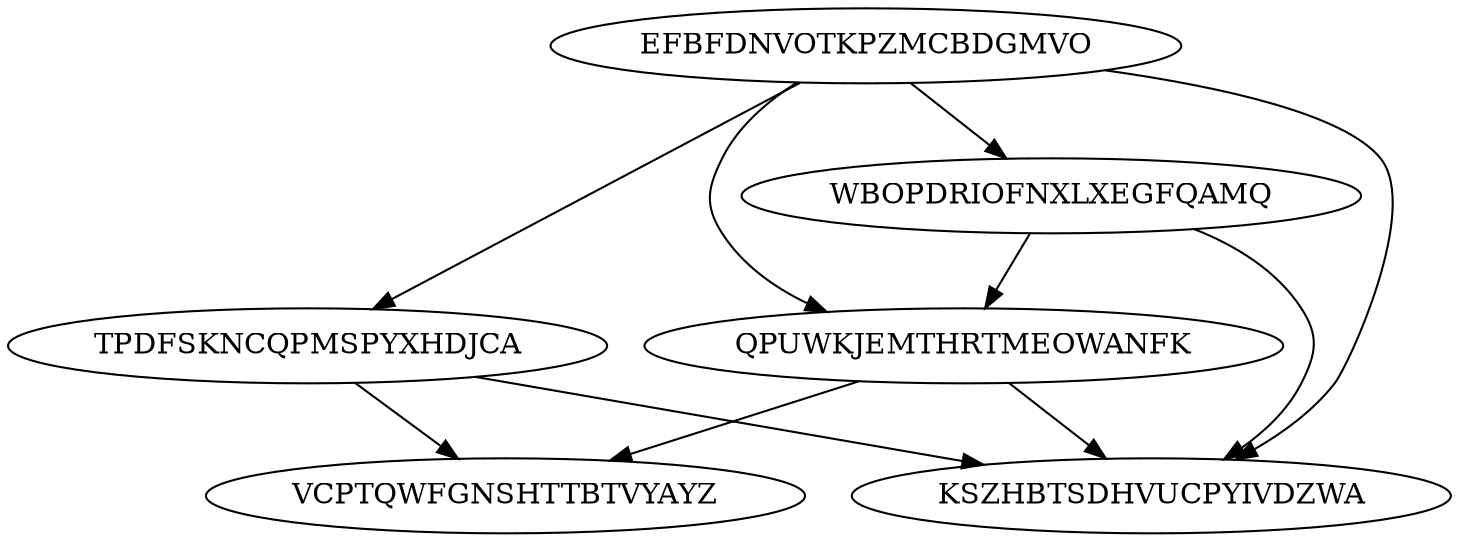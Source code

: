digraph "N6M10" {
	EFBFDNVOTKPZMCBDGMVO			[Weight=13, Start=0, Processor=1];
	WBOPDRIOFNXLXEGFQAMQ			[Weight=16, Start=13, Processor=1];
	QPUWKJEMTHRTMEOWANFK			[Weight=13, Start=29, Processor=1];
	TPDFSKNCQPMSPYXHDJCA			[Weight=15, Start=33, Processor=2];
	VCPTQWFGNSHTTBTVYAYZ			[Weight=20, Start=65, Processor=1];
	KSZHBTSDHVUCPYIVDZWA			[Weight=19, Start=58, Processor=2];
	WBOPDRIOFNXLXEGFQAMQ -> QPUWKJEMTHRTMEOWANFK		[Weight=16];
	TPDFSKNCQPMSPYXHDJCA -> KSZHBTSDHVUCPYIVDZWA		[Weight=20];
	EFBFDNVOTKPZMCBDGMVO -> KSZHBTSDHVUCPYIVDZWA		[Weight=19];
	EFBFDNVOTKPZMCBDGMVO -> QPUWKJEMTHRTMEOWANFK		[Weight=16];
	EFBFDNVOTKPZMCBDGMVO -> WBOPDRIOFNXLXEGFQAMQ		[Weight=12];
	QPUWKJEMTHRTMEOWANFK -> KSZHBTSDHVUCPYIVDZWA		[Weight=16];
	WBOPDRIOFNXLXEGFQAMQ -> KSZHBTSDHVUCPYIVDZWA		[Weight=14];
	EFBFDNVOTKPZMCBDGMVO -> TPDFSKNCQPMSPYXHDJCA		[Weight=20];
	QPUWKJEMTHRTMEOWANFK -> VCPTQWFGNSHTTBTVYAYZ		[Weight=15];
	TPDFSKNCQPMSPYXHDJCA -> VCPTQWFGNSHTTBTVYAYZ		[Weight=17];
}

